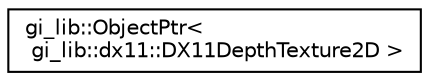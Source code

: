 digraph "Graphical Class Hierarchy"
{
  edge [fontname="Helvetica",fontsize="10",labelfontname="Helvetica",labelfontsize="10"];
  node [fontname="Helvetica",fontsize="10",shape=record];
  rankdir="LR";
  Node1 [label="gi_lib::ObjectPtr\<\l gi_lib::dx11::DX11DepthTexture2D \>",height=0.2,width=0.4,color="black", fillcolor="white", style="filled",URL="$classgi__lib_1_1_object_ptr.html"];
}
